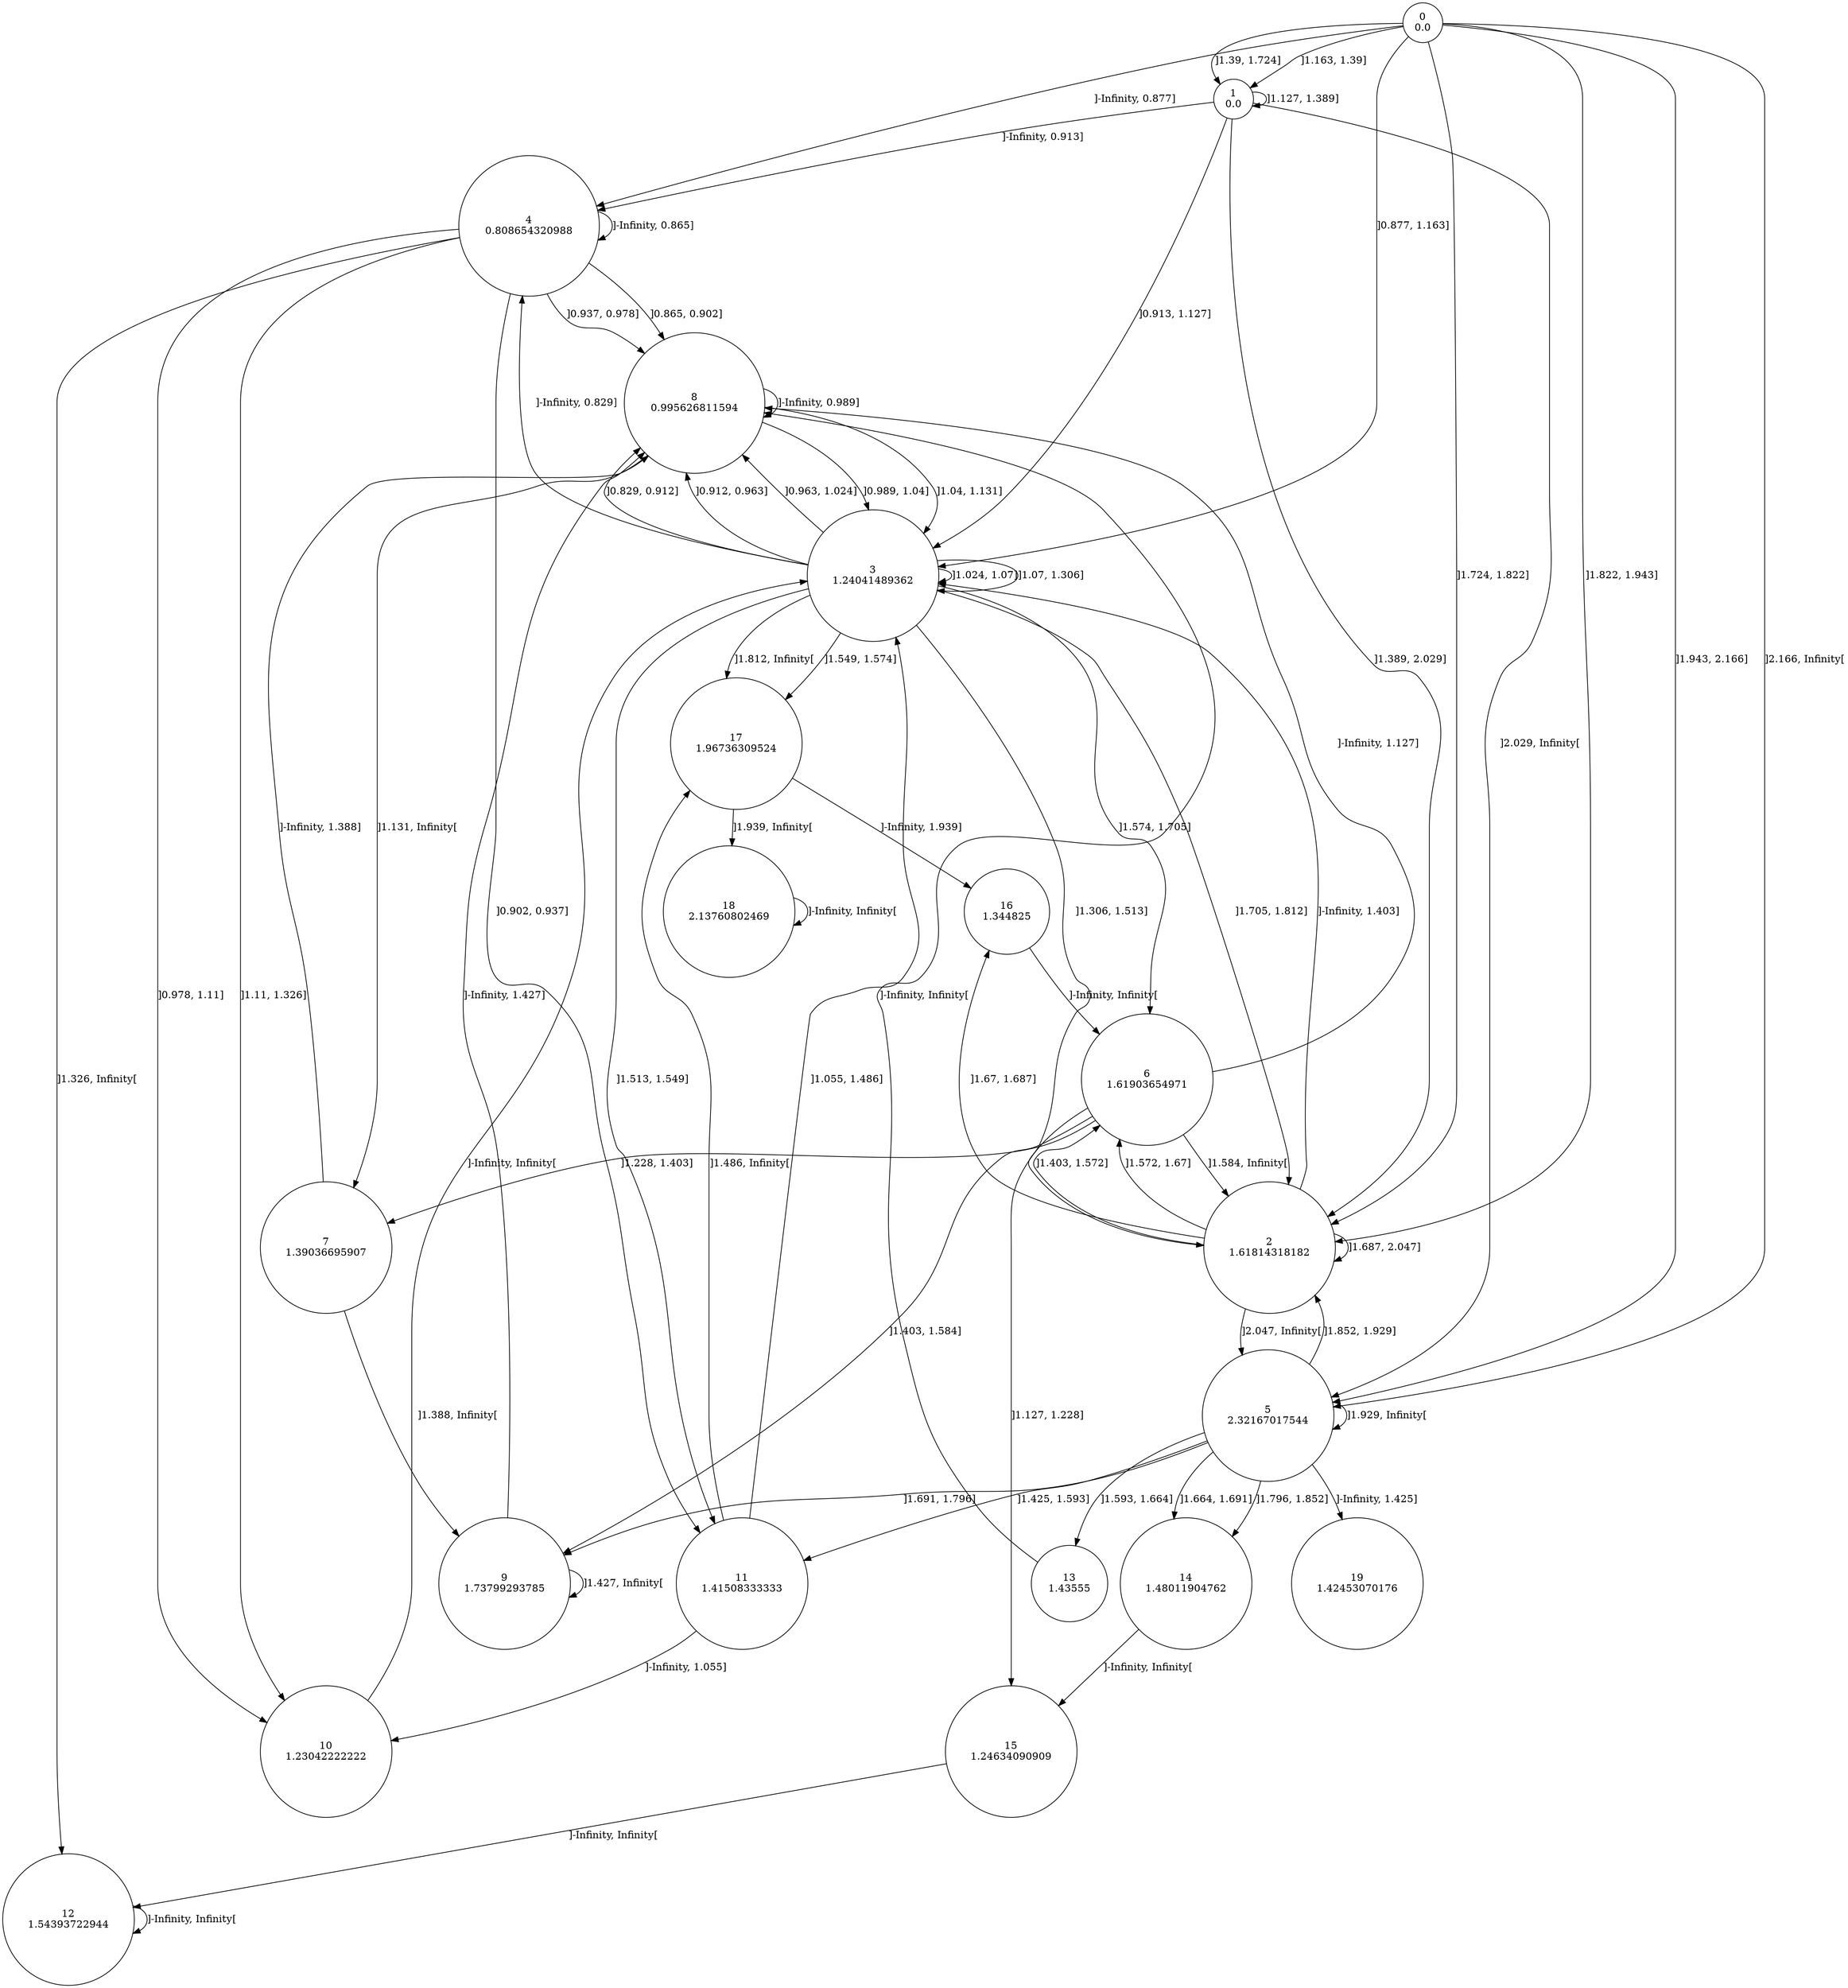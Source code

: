 digraph a {
0 [shape=circle, label="0\n0.0"];
	0 -> 4 [label="]-Infinity, 0.877]"];
	0 -> 3 [label="]0.877, 1.163]"];
	0 -> 1 [label="]1.163, 1.39]"];
	0 -> 1 [label="]1.39, 1.724]"];
	0 -> 2 [label="]1.724, 1.822]"];
	0 -> 2 [label="]1.822, 1.943]"];
	0 -> 5 [label="]1.943, 2.166]"];
	0 -> 5 [label="]2.166, Infinity["];
1 [shape=circle, label="1\n0.0"];
	1 -> 4 [label="]-Infinity, 0.913]"];
	1 -> 3 [label="]0.913, 1.127]"];
	1 -> 1 [label="]1.127, 1.389]"];
	1 -> 2 [label="]1.389, 2.029]"];
	1 -> 5 [label="]2.029, Infinity["];
2 [shape=circle, label="2\n1.61814318182"];
	2 -> 3 [label="]-Infinity, 1.403]"];
	2 -> 6 [label="]1.403, 1.572]"];
	2 -> 6 [label="]1.572, 1.67]"];
	2 -> 16 [label="]1.67, 1.687]"];
	2 -> 2 [label="]1.687, 2.047]"];
	2 -> 5 [label="]2.047, Infinity["];
3 [shape=circle, label="3\n1.24041489362"];
	3 -> 4 [label="]-Infinity, 0.829]"];
	3 -> 8 [label="]0.829, 0.912]"];
	3 -> 8 [label="]0.912, 0.963]"];
	3 -> 8 [label="]0.963, 1.024]"];
	3 -> 3 [label="]1.024, 1.07]"];
	3 -> 3 [label="]1.07, 1.306]"];
	3 -> 2 [label="]1.306, 1.513]"];
	3 -> 11 [label="]1.513, 1.549]"];
	3 -> 17 [label="]1.549, 1.574]"];
	3 -> 6 [label="]1.574, 1.705]"];
	3 -> 2 [label="]1.705, 1.812]"];
	3 -> 17 [label="]1.812, Infinity["];
4 [shape=circle, label="4\n0.808654320988"];
	4 -> 4 [label="]-Infinity, 0.865]"];
	4 -> 8 [label="]0.865, 0.902]"];
	4 -> 11 [label="]0.902, 0.937]"];
	4 -> 8 [label="]0.937, 0.978]"];
	4 -> 10 [label="]0.978, 1.11]"];
	4 -> 10 [label="]1.11, 1.326]"];
	4 -> 12 [label="]1.326, Infinity["];
5 [shape=circle, label="5\n2.32167017544"];
	5 -> 19 [label="]-Infinity, 1.425]"];
	5 -> 11 [label="]1.425, 1.593]"];
	5 -> 13 [label="]1.593, 1.664]"];
	5 -> 14 [label="]1.664, 1.691]"];
	5 -> 9 [label="]1.691, 1.796]"];
	5 -> 14 [label="]1.796, 1.852]"];
	5 -> 2 [label="]1.852, 1.929]"];
	5 -> 5 [label="]1.929, Infinity["];
6 [shape=circle, label="6\n1.61903654971"];
	6 -> 8 [label="]-Infinity, 1.127]"];
	6 -> 15 [label="]1.127, 1.228]"];
	6 -> 7 [label="]1.228, 1.403]"];
	6 -> 9 [label="]1.403, 1.584]"];
	6 -> 2 [label="]1.584, Infinity["];
7 [shape=circle, label="7\n1.39036695907"];
	7 -> 8 [label="]-Infinity, 1.388]"];
	7 -> 9 [label="]1.388, Infinity["];
8 [shape=circle, label="8\n0.995626811594"];
	8 -> 8 [label="]-Infinity, 0.989]"];
	8 -> 3 [label="]0.989, 1.04]"];
	8 -> 3 [label="]1.04, 1.131]"];
	8 -> 7 [label="]1.131, Infinity["];
9 [shape=circle, label="9\n1.73799293785"];
	9 -> 8 [label="]-Infinity, 1.427]"];
	9 -> 9 [label="]1.427, Infinity["];
10 [shape=circle, label="10\n1.23042222222"];
	10 -> 3 [label="]-Infinity, Infinity["];
11 [shape=circle, label="11\n1.41508333333"];
	11 -> 10 [label="]-Infinity, 1.055]"];
	11 -> 3 [label="]1.055, 1.486]"];
	11 -> 17 [label="]1.486, Infinity["];
12 [shape=circle, label="12\n1.54393722944"];
	12 -> 12 [label="]-Infinity, Infinity["];
13 [shape=circle, label="13\n1.43555"];
	13 -> 8 [label="]-Infinity, Infinity["];
14 [shape=circle, label="14\n1.48011904762"];
	14 -> 15 [label="]-Infinity, Infinity["];
15 [shape=circle, label="15\n1.24634090909"];
	15 -> 12 [label="]-Infinity, Infinity["];
16 [shape=circle, label="16\n1.344825"];
	16 -> 6 [label="]-Infinity, Infinity["];
17 [shape=circle, label="17\n1.96736309524"];
	17 -> 16 [label="]-Infinity, 1.939]"];
	17 -> 18 [label="]1.939, Infinity["];
18 [shape=circle, label="18\n2.13760802469"];
	18 -> 18 [label="]-Infinity, Infinity["];
19 [shape=circle, label="19\n1.42453070176"];
}